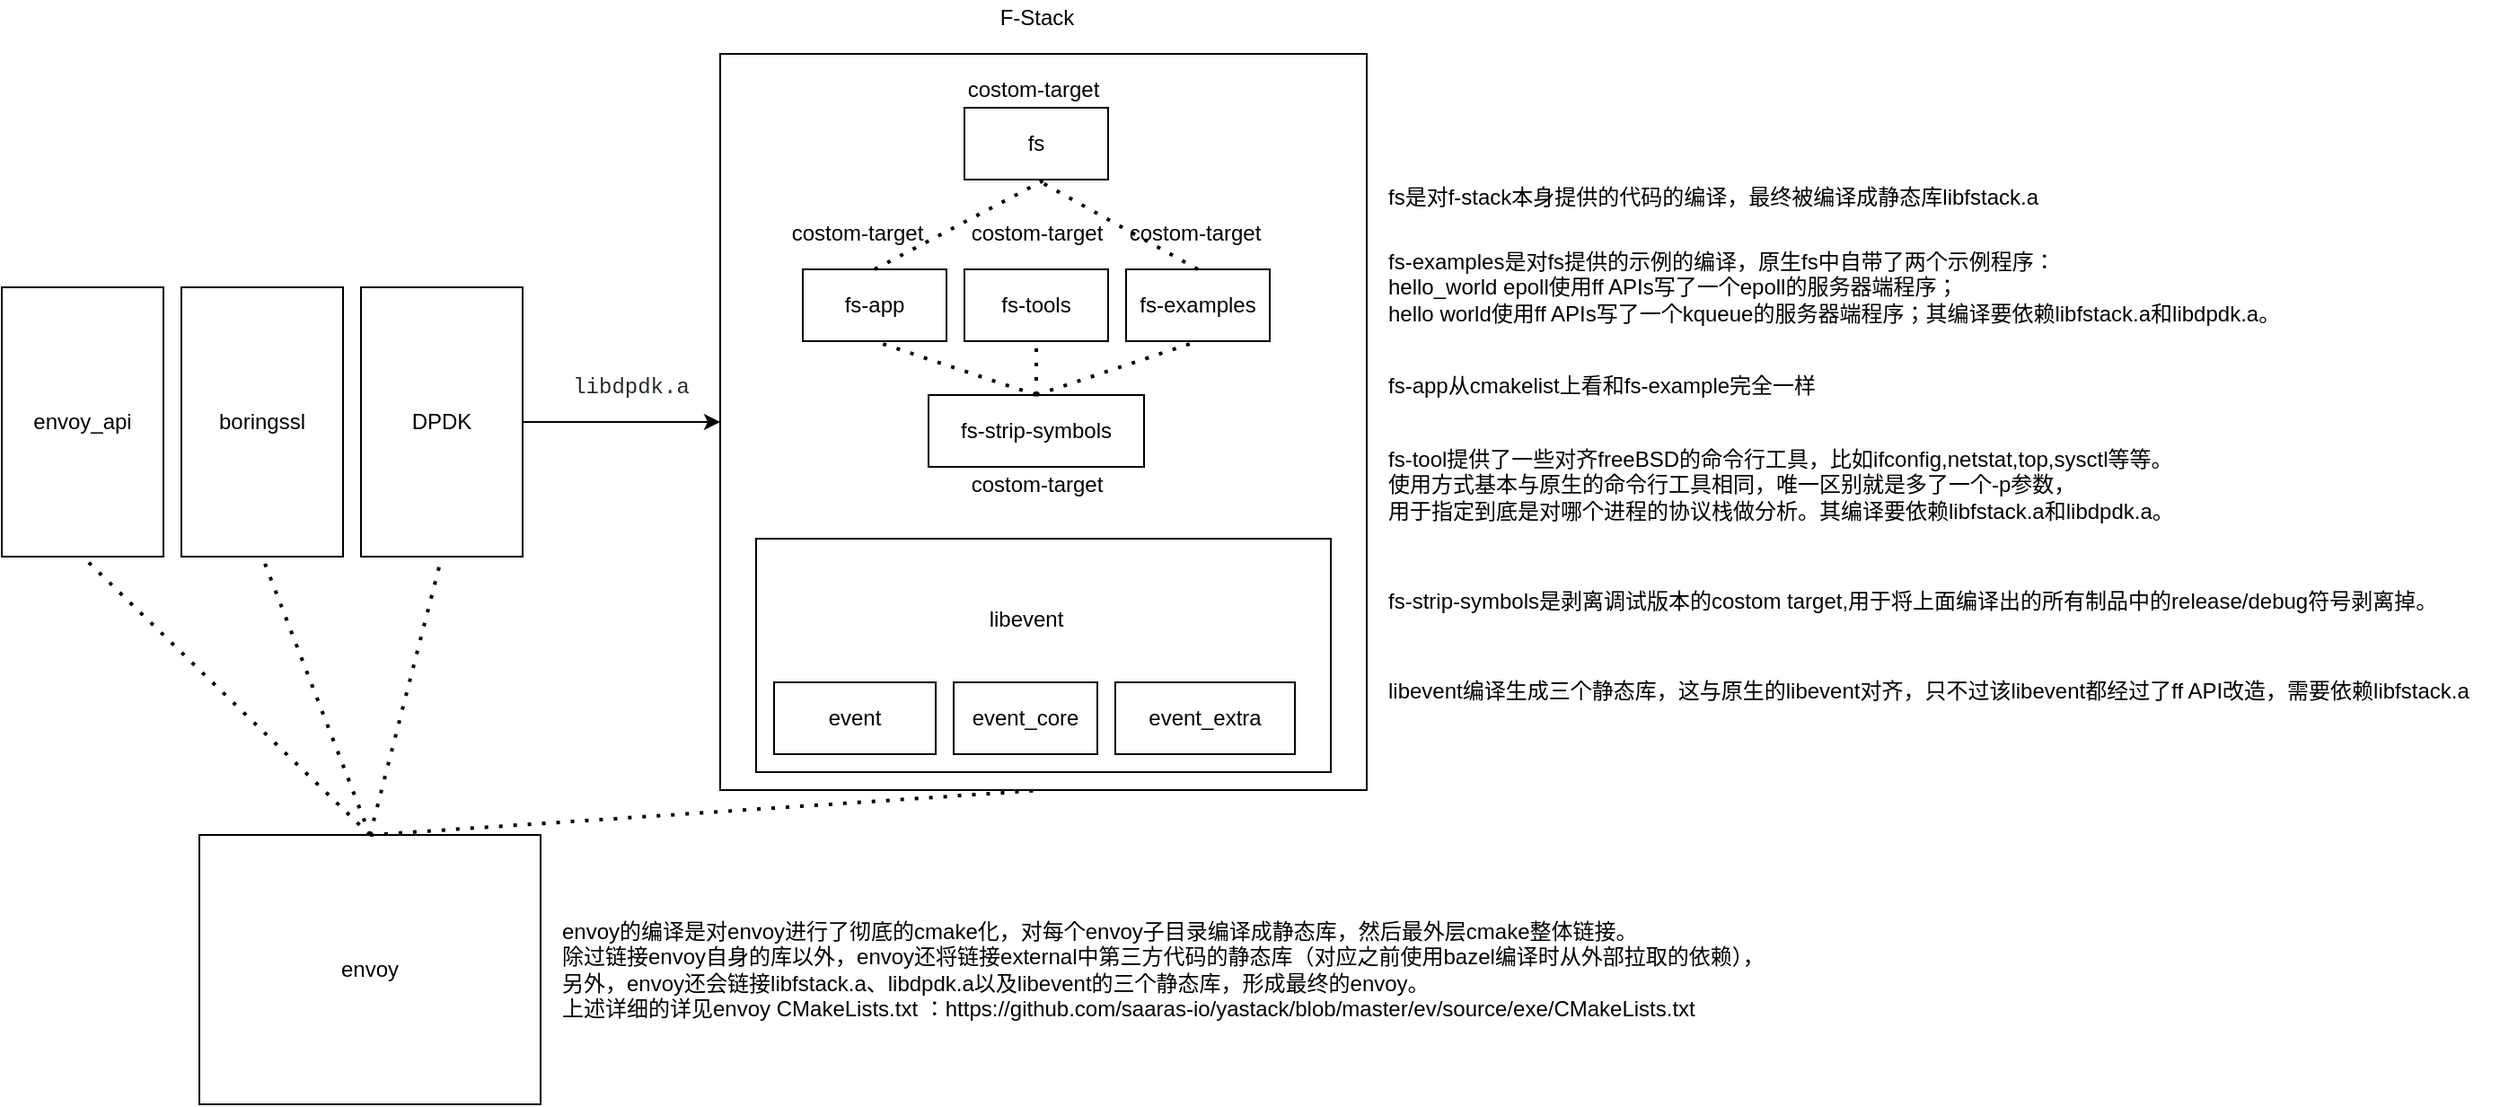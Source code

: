 <mxfile version="19.0.2" type="github">
  <diagram id="RceBVrI95sNeG2qh_7Ks" name="Page-1">
    <mxGraphModel dx="1385" dy="603" grid="1" gridSize="10" guides="1" tooltips="1" connect="1" arrows="1" fold="1" page="1" pageScale="1" pageWidth="827" pageHeight="1169" math="0" shadow="0">
      <root>
        <mxCell id="0" />
        <mxCell id="1" parent="0" />
        <mxCell id="iNRTEvt2VoGM-4yGnFAr-41" style="edgeStyle=orthogonalEdgeStyle;rounded=0;orthogonalLoop=1;jettySize=auto;html=1;exitX=1;exitY=0.5;exitDx=0;exitDy=0;entryX=0;entryY=0.5;entryDx=0;entryDy=0;" edge="1" parent="1" source="iNRTEvt2VoGM-4yGnFAr-4" target="iNRTEvt2VoGM-4yGnFAr-7">
          <mxGeometry relative="1" as="geometry" />
        </mxCell>
        <mxCell id="iNRTEvt2VoGM-4yGnFAr-4" value="DPDK" style="rounded=0;whiteSpace=wrap;html=1;" vertex="1" parent="1">
          <mxGeometry x="350" y="630" width="90" height="150" as="geometry" />
        </mxCell>
        <mxCell id="iNRTEvt2VoGM-4yGnFAr-6" value="boringssl" style="rounded=0;whiteSpace=wrap;html=1;" vertex="1" parent="1">
          <mxGeometry x="250" y="630" width="90" height="150" as="geometry" />
        </mxCell>
        <mxCell id="iNRTEvt2VoGM-4yGnFAr-7" value="" style="rounded=0;whiteSpace=wrap;html=1;" vertex="1" parent="1">
          <mxGeometry x="550" y="500" width="360" height="410" as="geometry" />
        </mxCell>
        <mxCell id="iNRTEvt2VoGM-4yGnFAr-8" value="envoy" style="rounded=0;whiteSpace=wrap;html=1;" vertex="1" parent="1">
          <mxGeometry x="260" y="935" width="190" height="150" as="geometry" />
        </mxCell>
        <mxCell id="iNRTEvt2VoGM-4yGnFAr-25" value="&lt;span style=&quot;color: rgb(36, 41, 47); font-family: ui-monospace, SFMono-Regular, &amp;quot;SF Mono&amp;quot;, Menlo, Consolas, &amp;quot;Liberation Mono&amp;quot;, monospace; text-align: start; background-color: rgb(255, 255, 255);&quot;&gt;libdpdk.a&lt;/span&gt;" style="text;html=1;align=center;verticalAlign=middle;resizable=0;points=[];autosize=1;strokeColor=none;fillColor=none;" vertex="1" parent="1">
          <mxGeometry x="460" y="675" width="80" height="20" as="geometry" />
        </mxCell>
        <mxCell id="iNRTEvt2VoGM-4yGnFAr-26" value="fs-app" style="rounded=0;whiteSpace=wrap;html=1;" vertex="1" parent="1">
          <mxGeometry x="596" y="620" width="80" height="40" as="geometry" />
        </mxCell>
        <mxCell id="iNRTEvt2VoGM-4yGnFAr-27" value="fs-tools" style="rounded=0;whiteSpace=wrap;html=1;" vertex="1" parent="1">
          <mxGeometry x="686" y="620" width="80" height="40" as="geometry" />
        </mxCell>
        <mxCell id="iNRTEvt2VoGM-4yGnFAr-28" value="fs-examples" style="rounded=0;whiteSpace=wrap;html=1;" vertex="1" parent="1">
          <mxGeometry x="776" y="620" width="80" height="40" as="geometry" />
        </mxCell>
        <mxCell id="iNRTEvt2VoGM-4yGnFAr-29" value="fs-strip-symbols" style="rounded=0;whiteSpace=wrap;html=1;" vertex="1" parent="1">
          <mxGeometry x="666" y="690" width="120" height="40" as="geometry" />
        </mxCell>
        <mxCell id="iNRTEvt2VoGM-4yGnFAr-30" value="" style="rounded=0;whiteSpace=wrap;html=1;" vertex="1" parent="1">
          <mxGeometry x="570" y="770" width="320" height="130" as="geometry" />
        </mxCell>
        <mxCell id="iNRTEvt2VoGM-4yGnFAr-31" value="F-Stack" style="text;html=1;align=center;verticalAlign=middle;resizable=0;points=[];autosize=1;strokeColor=none;fillColor=none;" vertex="1" parent="1">
          <mxGeometry x="696" y="470" width="60" height="20" as="geometry" />
        </mxCell>
        <mxCell id="iNRTEvt2VoGM-4yGnFAr-32" value="libevent" style="text;html=1;align=center;verticalAlign=middle;resizable=0;points=[];autosize=1;strokeColor=none;fillColor=none;" vertex="1" parent="1">
          <mxGeometry x="690" y="805" width="60" height="20" as="geometry" />
        </mxCell>
        <mxCell id="iNRTEvt2VoGM-4yGnFAr-33" value="event" style="rounded=0;whiteSpace=wrap;html=1;" vertex="1" parent="1">
          <mxGeometry x="580" y="850" width="90" height="40" as="geometry" />
        </mxCell>
        <mxCell id="iNRTEvt2VoGM-4yGnFAr-34" value="event_core" style="rounded=0;whiteSpace=wrap;html=1;" vertex="1" parent="1">
          <mxGeometry x="680" y="850" width="80" height="40" as="geometry" />
        </mxCell>
        <mxCell id="iNRTEvt2VoGM-4yGnFAr-35" value="event_extra" style="rounded=0;whiteSpace=wrap;html=1;" vertex="1" parent="1">
          <mxGeometry x="770" y="850" width="100" height="40" as="geometry" />
        </mxCell>
        <mxCell id="iNRTEvt2VoGM-4yGnFAr-36" value="costom-target" style="text;html=1;align=center;verticalAlign=middle;resizable=0;points=[];autosize=1;strokeColor=none;fillColor=none;" vertex="1" parent="1">
          <mxGeometry x="581" y="590" width="90" height="20" as="geometry" />
        </mxCell>
        <mxCell id="iNRTEvt2VoGM-4yGnFAr-37" value="costom-target" style="text;html=1;align=center;verticalAlign=middle;resizable=0;points=[];autosize=1;strokeColor=none;fillColor=none;" vertex="1" parent="1">
          <mxGeometry x="681" y="590" width="90" height="20" as="geometry" />
        </mxCell>
        <mxCell id="iNRTEvt2VoGM-4yGnFAr-38" value="costom-target" style="text;html=1;align=center;verticalAlign=middle;resizable=0;points=[];autosize=1;strokeColor=none;fillColor=none;" vertex="1" parent="1">
          <mxGeometry x="769" y="590" width="90" height="20" as="geometry" />
        </mxCell>
        <mxCell id="iNRTEvt2VoGM-4yGnFAr-39" value="costom-target" style="text;html=1;align=center;verticalAlign=middle;resizable=0;points=[];autosize=1;strokeColor=none;fillColor=none;" vertex="1" parent="1">
          <mxGeometry x="681" y="730" width="90" height="20" as="geometry" />
        </mxCell>
        <mxCell id="iNRTEvt2VoGM-4yGnFAr-42" value="" style="endArrow=none;dashed=1;html=1;dashPattern=1 3;strokeWidth=2;rounded=0;entryX=0.5;entryY=1;entryDx=0;entryDy=0;exitX=0.5;exitY=0;exitDx=0;exitDy=0;" edge="1" parent="1" source="iNRTEvt2VoGM-4yGnFAr-29" target="iNRTEvt2VoGM-4yGnFAr-26">
          <mxGeometry width="50" height="50" relative="1" as="geometry">
            <mxPoint x="654" y="680" as="sourcePoint" />
            <mxPoint x="704" y="630" as="targetPoint" />
          </mxGeometry>
        </mxCell>
        <mxCell id="iNRTEvt2VoGM-4yGnFAr-43" value="" style="endArrow=none;dashed=1;html=1;dashPattern=1 3;strokeWidth=2;rounded=0;entryX=0.5;entryY=1;entryDx=0;entryDy=0;exitX=0.5;exitY=0;exitDx=0;exitDy=0;" edge="1" parent="1" source="iNRTEvt2VoGM-4yGnFAr-29" target="iNRTEvt2VoGM-4yGnFAr-27">
          <mxGeometry width="50" height="50" relative="1" as="geometry">
            <mxPoint x="724" y="690" as="sourcePoint" />
            <mxPoint x="704" y="630" as="targetPoint" />
          </mxGeometry>
        </mxCell>
        <mxCell id="iNRTEvt2VoGM-4yGnFAr-44" value="" style="endArrow=none;dashed=1;html=1;dashPattern=1 3;strokeWidth=2;rounded=0;exitX=0.5;exitY=0;exitDx=0;exitDy=0;entryX=0.5;entryY=1;entryDx=0;entryDy=0;" edge="1" parent="1" source="iNRTEvt2VoGM-4yGnFAr-29" target="iNRTEvt2VoGM-4yGnFAr-28">
          <mxGeometry width="50" height="50" relative="1" as="geometry">
            <mxPoint x="724" y="770" as="sourcePoint" />
            <mxPoint x="774" y="720" as="targetPoint" />
          </mxGeometry>
        </mxCell>
        <mxCell id="iNRTEvt2VoGM-4yGnFAr-45" value="fs" style="rounded=0;whiteSpace=wrap;html=1;" vertex="1" parent="1">
          <mxGeometry x="686" y="530" width="80" height="40" as="geometry" />
        </mxCell>
        <mxCell id="iNRTEvt2VoGM-4yGnFAr-46" value="costom-target" style="text;html=1;align=center;verticalAlign=middle;resizable=0;points=[];autosize=1;strokeColor=none;fillColor=none;" vertex="1" parent="1">
          <mxGeometry x="679" y="510" width="90" height="20" as="geometry" />
        </mxCell>
        <mxCell id="iNRTEvt2VoGM-4yGnFAr-47" value="" style="endArrow=none;dashed=1;html=1;dashPattern=1 3;strokeWidth=2;rounded=0;exitX=0.5;exitY=0;exitDx=0;exitDy=0;" edge="1" parent="1" source="iNRTEvt2VoGM-4yGnFAr-26">
          <mxGeometry width="50" height="50" relative="1" as="geometry">
            <mxPoint x="681" y="620" as="sourcePoint" />
            <mxPoint x="731" y="570" as="targetPoint" />
          </mxGeometry>
        </mxCell>
        <mxCell id="iNRTEvt2VoGM-4yGnFAr-48" value="" style="endArrow=none;dashed=1;html=1;dashPattern=1 3;strokeWidth=2;rounded=0;exitX=0.5;exitY=0;exitDx=0;exitDy=0;entryX=0.5;entryY=1;entryDx=0;entryDy=0;" edge="1" parent="1" source="iNRTEvt2VoGM-4yGnFAr-28" target="iNRTEvt2VoGM-4yGnFAr-45">
          <mxGeometry width="50" height="50" relative="1" as="geometry">
            <mxPoint x="646" y="630" as="sourcePoint" />
            <mxPoint x="724" y="570" as="targetPoint" />
          </mxGeometry>
        </mxCell>
        <mxCell id="iNRTEvt2VoGM-4yGnFAr-49" value="fs-tool提供了一些对齐freeBSD的命令行工具，比如ifconfig,netstat,top,sysctl等等。&lt;br&gt;使用方式基本与原生的命令行工具相同，唯一区别就是多了一个-p参数，&lt;br&gt;用于指定到底是对哪个进程的协议栈做分析。其编译要依赖libfstack.a和libdpdk.a。" style="text;html=1;align=left;verticalAlign=middle;resizable=0;points=[];autosize=1;strokeColor=none;fillColor=none;" vertex="1" parent="1">
          <mxGeometry x="920" y="715" width="450" height="50" as="geometry" />
        </mxCell>
        <mxCell id="iNRTEvt2VoGM-4yGnFAr-50" value="libevent编译生成三个静态库，这与原生的libevent对齐，只不过该libevent都经过了ff API改造，需要依赖libfstack.a" style="text;html=1;align=left;verticalAlign=middle;resizable=0;points=[];autosize=1;strokeColor=none;fillColor=none;" vertex="1" parent="1">
          <mxGeometry x="920" y="845" width="620" height="20" as="geometry" />
        </mxCell>
        <mxCell id="iNRTEvt2VoGM-4yGnFAr-51" value="fs-examples是对fs提供的示例的编译，原生fs中自带了两个示例程序：&lt;br&gt;hello_world epoll使用ff APIs写了一个epoll的服务器端程序；&lt;br&gt;hello world使用ff APIs写了一个kqueue的服务器端程序；其编译要依赖libfstack.a和libdpdk.a。" style="text;html=1;align=left;verticalAlign=middle;resizable=0;points=[];autosize=1;strokeColor=none;fillColor=none;" vertex="1" parent="1">
          <mxGeometry x="920" y="605" width="510" height="50" as="geometry" />
        </mxCell>
        <mxCell id="iNRTEvt2VoGM-4yGnFAr-52" value="fs是对f-stack本身提供的代码的编译，最终被编译成静态库libfstack.a" style="text;html=1;align=left;verticalAlign=middle;resizable=0;points=[];autosize=1;strokeColor=none;fillColor=none;" vertex="1" parent="1">
          <mxGeometry x="920" y="570" width="380" height="20" as="geometry" />
        </mxCell>
        <mxCell id="iNRTEvt2VoGM-4yGnFAr-53" value="fs-app从cmakelist上看和fs-example完全一样" style="text;html=1;align=left;verticalAlign=middle;resizable=0;points=[];autosize=1;strokeColor=none;fillColor=none;" vertex="1" parent="1">
          <mxGeometry x="920" y="675" width="250" height="20" as="geometry" />
        </mxCell>
        <mxCell id="iNRTEvt2VoGM-4yGnFAr-55" value="fs-strip-symbols是剥离调试版本的costom target,用于将上面编译出的所有制品中的release/debug符号剥离掉。" style="text;html=1;align=left;verticalAlign=middle;resizable=0;points=[];autosize=1;strokeColor=none;fillColor=none;" vertex="1" parent="1">
          <mxGeometry x="920" y="795" width="600" height="20" as="geometry" />
        </mxCell>
        <mxCell id="iNRTEvt2VoGM-4yGnFAr-57" value="envoy的编译是对envoy进行了彻底的cmake化，对每个envoy子目录编译成静态库，然后最外层cmake整体链接。&lt;br&gt;除过链接envoy自身的库以外，envoy还将链接external中第三方代码的静态库（对应之前使用bazel编译时从外部拉取的依赖），&lt;br&gt;另外，envoy还会链接libfstack.a、libdpdk.a以及libevent的三个静态库，形成最终的envoy。&lt;br&gt;上述详细的详见envoy CMakeLists.txt ：https://github.com/saaras-io/yastack/blob/master/ev/source/exe/CMakeLists.txt" style="text;html=1;align=left;verticalAlign=middle;resizable=0;points=[];autosize=1;strokeColor=none;fillColor=none;" vertex="1" parent="1">
          <mxGeometry x="460" y="980" width="690" height="60" as="geometry" />
        </mxCell>
        <mxCell id="iNRTEvt2VoGM-4yGnFAr-58" value="" style="endArrow=none;dashed=1;html=1;dashPattern=1 3;strokeWidth=2;rounded=0;exitX=0.5;exitY=0;exitDx=0;exitDy=0;entryX=0.5;entryY=1;entryDx=0;entryDy=0;" edge="1" parent="1" source="iNRTEvt2VoGM-4yGnFAr-8" target="iNRTEvt2VoGM-4yGnFAr-7">
          <mxGeometry width="50" height="50" relative="1" as="geometry">
            <mxPoint x="650" y="940" as="sourcePoint" />
            <mxPoint x="700" y="890" as="targetPoint" />
          </mxGeometry>
        </mxCell>
        <mxCell id="iNRTEvt2VoGM-4yGnFAr-59" value="" style="endArrow=none;dashed=1;html=1;dashPattern=1 3;strokeWidth=2;rounded=0;entryX=0.5;entryY=1;entryDx=0;entryDy=0;exitX=0.5;exitY=0;exitDx=0;exitDy=0;" edge="1" parent="1" source="iNRTEvt2VoGM-4yGnFAr-8" target="iNRTEvt2VoGM-4yGnFAr-4">
          <mxGeometry width="50" height="50" relative="1" as="geometry">
            <mxPoint x="650" y="940" as="sourcePoint" />
            <mxPoint x="700" y="890" as="targetPoint" />
          </mxGeometry>
        </mxCell>
        <mxCell id="iNRTEvt2VoGM-4yGnFAr-60" value="" style="endArrow=none;dashed=1;html=1;dashPattern=1 3;strokeWidth=2;rounded=0;entryX=0.5;entryY=1;entryDx=0;entryDy=0;exitX=0.5;exitY=0;exitDx=0;exitDy=0;" edge="1" parent="1" source="iNRTEvt2VoGM-4yGnFAr-8" target="iNRTEvt2VoGM-4yGnFAr-6">
          <mxGeometry width="50" height="50" relative="1" as="geometry">
            <mxPoint x="350" y="980" as="sourcePoint" />
            <mxPoint x="880" y="790" as="targetPoint" />
          </mxGeometry>
        </mxCell>
        <mxCell id="iNRTEvt2VoGM-4yGnFAr-61" value="envoy_api" style="rounded=0;whiteSpace=wrap;html=1;" vertex="1" parent="1">
          <mxGeometry x="150" y="630" width="90" height="150" as="geometry" />
        </mxCell>
        <mxCell id="iNRTEvt2VoGM-4yGnFAr-62" value="" style="endArrow=none;dashed=1;html=1;dashPattern=1 3;strokeWidth=2;rounded=0;entryX=0.5;entryY=1;entryDx=0;entryDy=0;exitX=0.5;exitY=0;exitDx=0;exitDy=0;" edge="1" parent="1" source="iNRTEvt2VoGM-4yGnFAr-8" target="iNRTEvt2VoGM-4yGnFAr-61">
          <mxGeometry width="50" height="50" relative="1" as="geometry">
            <mxPoint x="720" y="790" as="sourcePoint" />
            <mxPoint x="770" y="740" as="targetPoint" />
          </mxGeometry>
        </mxCell>
      </root>
    </mxGraphModel>
  </diagram>
</mxfile>

